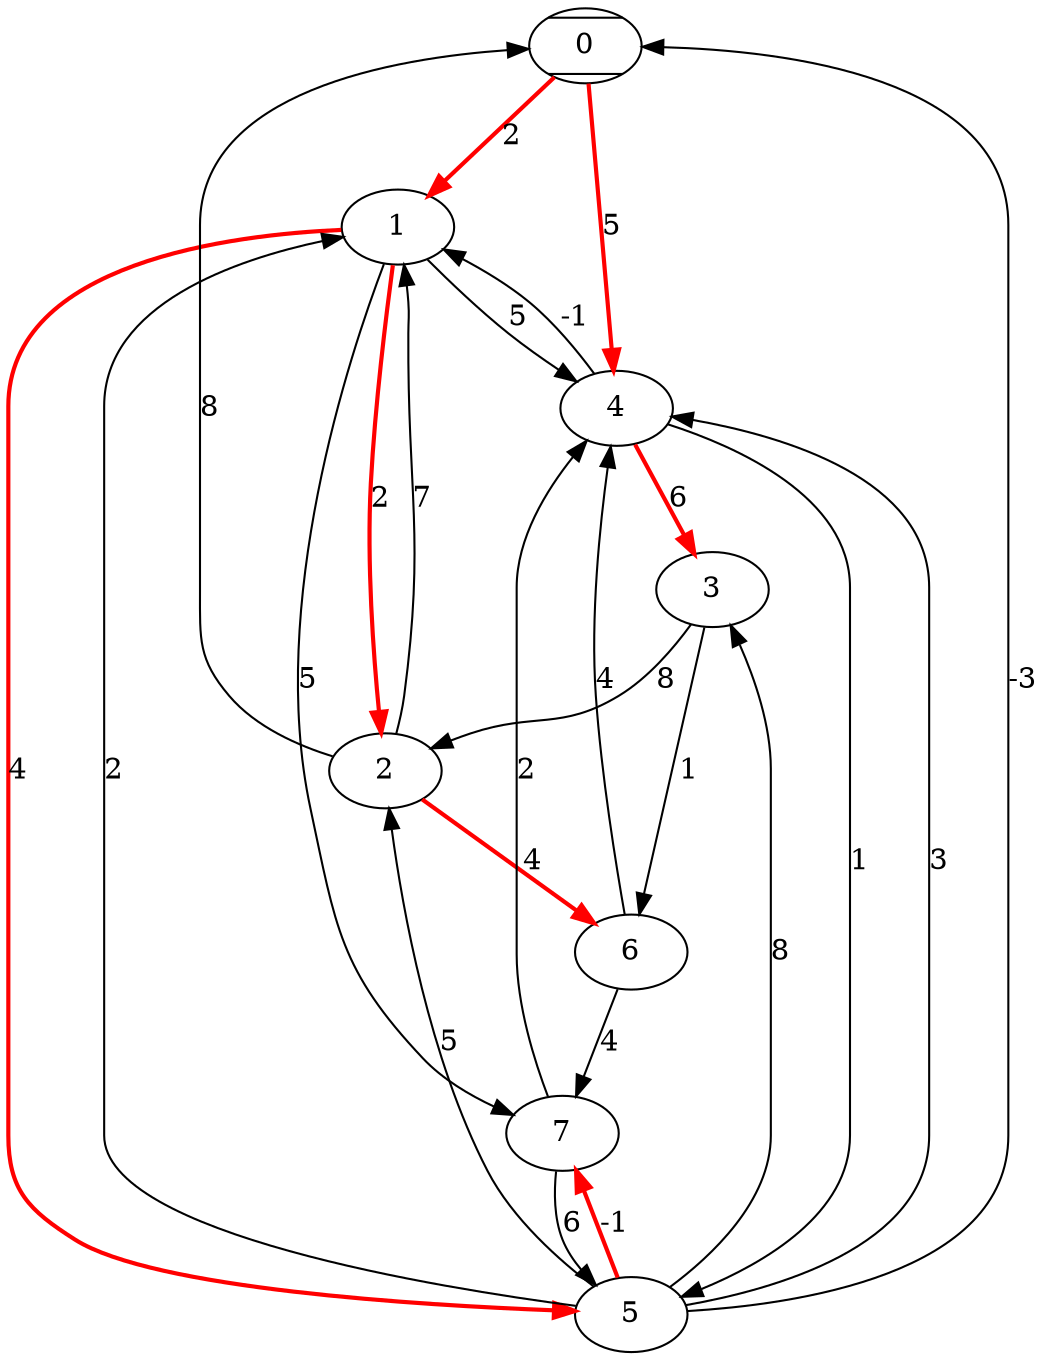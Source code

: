 digraph G {
    0[style = diagonals];
    0 -> 1 [label = 2] [style = bold][color = red];
    0 -> 4 [label = 5] [style = bold][color = red];
    1 -> 2 [label = 2] [style = bold][color = red];
    1 -> 4 [label = 5];
    1 -> 5 [label = 4] [style = bold][color = red];
    1 -> 7 [label = 5];
    2 -> 0 [label = 8];
    2 -> 1 [label = 7];
    2 -> 6 [label = 4] [style = bold][color = red];
    3 -> 2 [label = 8];
    3 -> 6 [label = 1];
    4 -> 1 [label = -1];
    4 -> 3 [label = 6] [style = bold][color = red];
    4 -> 5 [label = 1];
    5 -> 0 [label = -3];
    5 -> 1 [label = 2];
    5 -> 2 [label = 5];
    5 -> 3 [label = 8];
    5 -> 4 [label = 3];
    5 -> 7 [label = -1] [style = bold][color = red];
    6 -> 4 [label = 4];
    6 -> 7 [label = 4];
    7 -> 4 [label = 2];
    7 -> 5 [label = 6];
}